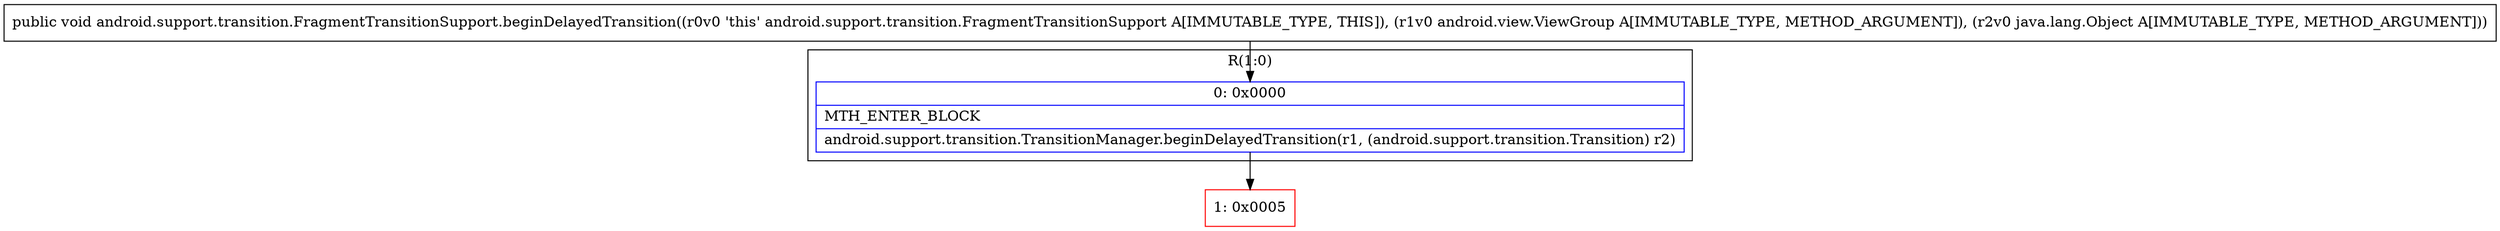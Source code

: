 digraph "CFG forandroid.support.transition.FragmentTransitionSupport.beginDelayedTransition(Landroid\/view\/ViewGroup;Ljava\/lang\/Object;)V" {
subgraph cluster_Region_1819488632 {
label = "R(1:0)";
node [shape=record,color=blue];
Node_0 [shape=record,label="{0\:\ 0x0000|MTH_ENTER_BLOCK\l|android.support.transition.TransitionManager.beginDelayedTransition(r1, (android.support.transition.Transition) r2)\l}"];
}
Node_1 [shape=record,color=red,label="{1\:\ 0x0005}"];
MethodNode[shape=record,label="{public void android.support.transition.FragmentTransitionSupport.beginDelayedTransition((r0v0 'this' android.support.transition.FragmentTransitionSupport A[IMMUTABLE_TYPE, THIS]), (r1v0 android.view.ViewGroup A[IMMUTABLE_TYPE, METHOD_ARGUMENT]), (r2v0 java.lang.Object A[IMMUTABLE_TYPE, METHOD_ARGUMENT])) }"];
MethodNode -> Node_0;
Node_0 -> Node_1;
}

